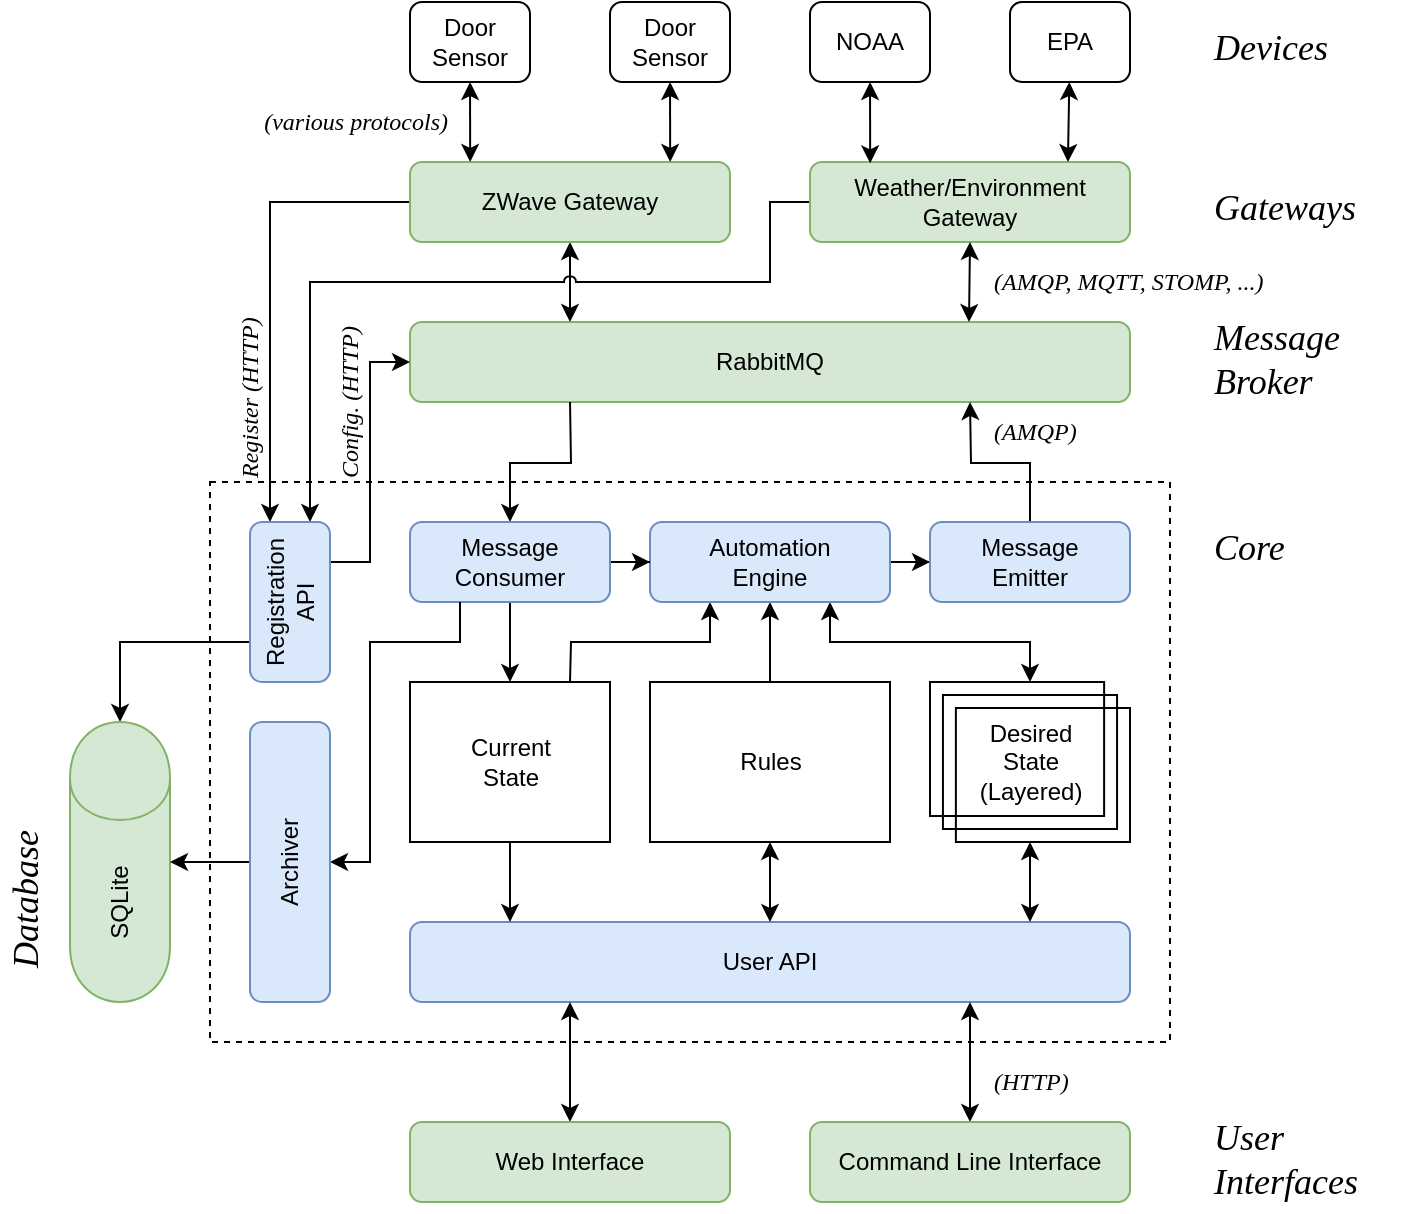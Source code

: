 <mxfile version="13.3.9" type="device"><diagram id="nyFlotmh9oRMmqSYARnF" name="Page-1"><mxGraphModel dx="946" dy="725" grid="1" gridSize="10" guides="1" tooltips="1" connect="1" arrows="1" fold="1" page="1" pageScale="1" pageWidth="850" pageHeight="1100" math="0" shadow="0"><root><mxCell id="0"/><mxCell id="1" parent="0"/><mxCell id="R3oFiwPBxOHr03Vyc30n-56" value="" style="rounded=0;whiteSpace=wrap;html=1;align=left;fillColor=none;dashed=1;" parent="1" vertex="1"><mxGeometry x="180" y="340" width="480" height="280" as="geometry"/></mxCell><mxCell id="MtfKd6-NrAOQEtamVdi_-2" value="RabbitMQ" style="rounded=1;whiteSpace=wrap;html=1;fillColor=#d5e8d4;strokeColor=#82b366;" parent="1" vertex="1"><mxGeometry x="280" y="260" width="360" height="40" as="geometry"/></mxCell><mxCell id="MtfKd6-NrAOQEtamVdi_-3" value="User API" style="rounded=1;whiteSpace=wrap;html=1;fillColor=#dae8fc;strokeColor=#6c8ebf;" parent="1" vertex="1"><mxGeometry x="280" y="560" width="360" height="40" as="geometry"/></mxCell><mxCell id="MtfKd6-NrAOQEtamVdi_-131" value="" style="edgeStyle=none;rounded=0;orthogonalLoop=1;jettySize=auto;html=1;startArrow=classic;startFill=1;endArrow=classic;endFill=1;" parent="1" source="MtfKd6-NrAOQEtamVdi_-15" edge="1"><mxGeometry relative="1" as="geometry"><mxPoint x="360" y="600" as="targetPoint"/></mxGeometry></mxCell><mxCell id="MtfKd6-NrAOQEtamVdi_-15" value="Web Interface&lt;br&gt;" style="rounded=1;whiteSpace=wrap;html=1;fillColor=#d5e8d4;strokeColor=#82b366;" parent="1" vertex="1"><mxGeometry x="280" y="660" width="160" height="40" as="geometry"/></mxCell><mxCell id="MtfKd6-NrAOQEtamVdi_-130" value="" style="edgeStyle=none;rounded=0;orthogonalLoop=1;jettySize=auto;html=1;startArrow=classic;startFill=1;endArrow=classic;endFill=1;" parent="1" source="MtfKd6-NrAOQEtamVdi_-23" edge="1"><mxGeometry relative="1" as="geometry"><mxPoint x="560" y="600" as="targetPoint"/></mxGeometry></mxCell><mxCell id="MtfKd6-NrAOQEtamVdi_-23" value="Command Line Interface&lt;br&gt;" style="rounded=1;whiteSpace=wrap;html=1;fillColor=#d5e8d4;align=center;strokeColor=#82b366;" parent="1" vertex="1"><mxGeometry x="480" y="660" width="160" height="40" as="geometry"/></mxCell><mxCell id="R3oFiwPBxOHr03Vyc30n-52" value="" style="edgeStyle=orthogonalEdgeStyle;rounded=0;jumpStyle=arc;orthogonalLoop=1;jettySize=auto;html=1;startArrow=classic;startFill=1;endArrow=classic;endFill=1;" parent="1" source="MtfKd6-NrAOQEtamVdi_-30" target="MtfKd6-NrAOQEtamVdi_-3" edge="1"><mxGeometry relative="1" as="geometry"><Array as="points"><mxPoint x="590" y="590"/><mxPoint x="590" y="590"/></Array></mxGeometry></mxCell><mxCell id="MtfKd6-NrAOQEtamVdi_-30" value="Desired&lt;br&gt;State &lt;br&gt;(Layered)" style="verticalLabelPosition=middle;verticalAlign=middle;html=1;shape=mxgraph.basic.layered_rect;dx=12.94;outlineConnect=0;fillColor=none;align=center;labelPosition=center;horizontal=1;" parent="1" vertex="1"><mxGeometry x="540" y="440" width="100" height="80" as="geometry"/></mxCell><mxCell id="R3oFiwPBxOHr03Vyc30n-51" value="" style="edgeStyle=orthogonalEdgeStyle;rounded=0;jumpStyle=arc;orthogonalLoop=1;jettySize=auto;html=1;startArrow=none;startFill=0;endArrow=classic;endFill=1;" parent="1" source="MtfKd6-NrAOQEtamVdi_-35" target="MtfKd6-NrAOQEtamVdi_-3" edge="1"><mxGeometry relative="1" as="geometry"><Array as="points"><mxPoint x="330" y="590"/><mxPoint x="330" y="590"/></Array></mxGeometry></mxCell><mxCell id="MtfKd6-NrAOQEtamVdi_-35" value="Current&lt;br&gt;State" style="verticalLabelPosition=middle;verticalAlign=middle;html=1;shape=mxgraph.basic.rect;fillColor=#ffffff;fillColor2=none;strokeColor=#000000;strokeWidth=1;size=20;indent=5;align=center;labelPosition=center;horizontal=1;" parent="1" vertex="1"><mxGeometry x="280" y="440" width="100" height="80" as="geometry"/></mxCell><mxCell id="R3oFiwPBxOHr03Vyc30n-50" value="" style="edgeStyle=orthogonalEdgeStyle;rounded=0;jumpStyle=arc;orthogonalLoop=1;jettySize=auto;html=1;startArrow=classic;startFill=1;endArrow=classic;endFill=1;" parent="1" source="MtfKd6-NrAOQEtamVdi_-87" target="MtfKd6-NrAOQEtamVdi_-3" edge="1"><mxGeometry relative="1" as="geometry"><Array as="points"><mxPoint x="460" y="580"/><mxPoint x="460" y="580"/></Array></mxGeometry></mxCell><mxCell id="W3caJ7bFQQksKsSQUs8t-7" value="" style="edgeStyle=orthogonalEdgeStyle;rounded=0;orthogonalLoop=1;jettySize=auto;html=1;startArrow=none;startFill=0;endArrow=classic;endFill=1;" edge="1" parent="1" source="MtfKd6-NrAOQEtamVdi_-87" target="MtfKd6-NrAOQEtamVdi_-88"><mxGeometry relative="1" as="geometry"/></mxCell><mxCell id="MtfKd6-NrAOQEtamVdi_-87" value="Rules&lt;br&gt;" style="verticalLabelPosition=middle;verticalAlign=middle;html=1;shape=mxgraph.basic.rect;fillColor=#ffffff;fillColor2=none;strokeColor=#000000;strokeWidth=1;size=20;indent=5;align=center;labelPosition=center;" parent="1" vertex="1"><mxGeometry x="400" y="440" width="120" height="80" as="geometry"/></mxCell><mxCell id="W3caJ7bFQQksKsSQUs8t-8" value="" style="edgeStyle=orthogonalEdgeStyle;rounded=0;orthogonalLoop=1;jettySize=auto;html=1;startArrow=none;startFill=0;endArrow=classic;endFill=1;" edge="1" parent="1" source="MtfKd6-NrAOQEtamVdi_-88" target="R3oFiwPBxOHr03Vyc30n-9"><mxGeometry relative="1" as="geometry"/></mxCell><mxCell id="W3caJ7bFQQksKsSQUs8t-12" style="edgeStyle=orthogonalEdgeStyle;rounded=0;orthogonalLoop=1;jettySize=auto;html=1;exitX=0.25;exitY=1;exitDx=0;exitDy=0;startArrow=classic;startFill=1;endArrow=none;endFill=0;" edge="1" parent="1" source="MtfKd6-NrAOQEtamVdi_-88"><mxGeometry relative="1" as="geometry"><mxPoint x="360" y="440" as="targetPoint"/></mxGeometry></mxCell><mxCell id="W3caJ7bFQQksKsSQUs8t-13" style="edgeStyle=orthogonalEdgeStyle;rounded=0;orthogonalLoop=1;jettySize=auto;html=1;exitX=0.75;exitY=1;exitDx=0;exitDy=0;startArrow=classic;startFill=1;endArrow=classic;endFill=1;" edge="1" parent="1" source="MtfKd6-NrAOQEtamVdi_-88"><mxGeometry relative="1" as="geometry"><mxPoint x="590" y="440" as="targetPoint"/><Array as="points"><mxPoint x="490" y="420"/><mxPoint x="590" y="420"/><mxPoint x="590" y="440"/></Array></mxGeometry></mxCell><mxCell id="MtfKd6-NrAOQEtamVdi_-88" value="Automation&lt;br&gt;Engine&lt;br&gt;" style="rounded=1;whiteSpace=wrap;html=1;fillColor=#dae8fc;align=center;strokeColor=#6c8ebf;" parent="1" vertex="1"><mxGeometry x="400" y="360" width="120" height="40" as="geometry"/></mxCell><mxCell id="MtfKd6-NrAOQEtamVdi_-129" value="" style="edgeStyle=none;rounded=0;orthogonalLoop=1;jettySize=auto;html=1;startArrow=classic;startFill=1;endArrow=classic;endFill=1;" parent="1" source="MtfKd6-NrAOQEtamVdi_-122" edge="1"><mxGeometry relative="1" as="geometry"><mxPoint x="360" y="260" as="targetPoint"/></mxGeometry></mxCell><mxCell id="YAmyOLTushULiPfH58Q6-3" style="edgeStyle=orthogonalEdgeStyle;rounded=0;jumpStyle=arc;orthogonalLoop=1;jettySize=auto;html=1;exitX=0;exitY=0.5;exitDx=0;exitDy=0;entryX=0.25;entryY=0;entryDx=0;entryDy=0;" parent="1" source="MtfKd6-NrAOQEtamVdi_-122" target="R3oFiwPBxOHr03Vyc30n-28" edge="1"><mxGeometry relative="1" as="geometry"/></mxCell><mxCell id="MtfKd6-NrAOQEtamVdi_-122" value="ZWave Gateway&lt;br&gt;" style="rounded=1;whiteSpace=wrap;html=1;fillColor=#d5e8d4;strokeColor=#82b366;" parent="1" vertex="1"><mxGeometry x="280" y="180" width="160" height="40" as="geometry"/></mxCell><mxCell id="MtfKd6-NrAOQEtamVdi_-126" value="" style="edgeStyle=none;rounded=0;orthogonalLoop=1;jettySize=auto;html=1;startArrow=classic;startFill=1;endArrow=classic;endFill=1;entryX=0.188;entryY=0;entryDx=0;entryDy=0;entryPerimeter=0;" parent="1" source="MtfKd6-NrAOQEtamVdi_-123" target="MtfKd6-NrAOQEtamVdi_-122" edge="1"><mxGeometry relative="1" as="geometry"><mxPoint x="310" y="130" as="targetPoint"/></mxGeometry></mxCell><mxCell id="MtfKd6-NrAOQEtamVdi_-123" value="Door&lt;br&gt;Sensor&lt;br&gt;" style="rounded=1;whiteSpace=wrap;html=1;" parent="1" vertex="1"><mxGeometry x="280" y="100" width="60" height="40" as="geometry"/></mxCell><mxCell id="MtfKd6-NrAOQEtamVdi_-125" value="" style="edgeStyle=none;rounded=0;orthogonalLoop=1;jettySize=auto;html=1;startArrow=classic;startFill=1;endArrow=classic;endFill=1;entryX=0.813;entryY=0;entryDx=0;entryDy=0;entryPerimeter=0;" parent="1" source="MtfKd6-NrAOQEtamVdi_-124" target="MtfKd6-NrAOQEtamVdi_-122" edge="1"><mxGeometry relative="1" as="geometry"><mxPoint x="410" y="140" as="targetPoint"/></mxGeometry></mxCell><mxCell id="MtfKd6-NrAOQEtamVdi_-124" value="Door&lt;br&gt;Sensor&lt;br&gt;" style="rounded=1;whiteSpace=wrap;html=1;" parent="1" vertex="1"><mxGeometry x="380" y="100" width="60" height="40" as="geometry"/></mxCell><mxCell id="YAmyOLTushULiPfH58Q6-4" style="edgeStyle=orthogonalEdgeStyle;rounded=0;jumpStyle=arc;orthogonalLoop=1;jettySize=auto;html=1;exitX=0;exitY=0.5;exitDx=0;exitDy=0;entryX=0.75;entryY=0;entryDx=0;entryDy=0;" parent="1" source="OB2HOh7Wm_sJz5mUgPdf-1" target="R3oFiwPBxOHr03Vyc30n-28" edge="1"><mxGeometry relative="1" as="geometry"><Array as="points"><mxPoint x="460" y="200"/><mxPoint x="460" y="240"/><mxPoint x="230" y="240"/></Array></mxGeometry></mxCell><mxCell id="OB2HOh7Wm_sJz5mUgPdf-1" value="Weather/Environment Gateway&lt;br&gt;" style="rounded=1;whiteSpace=wrap;html=1;fillColor=#d5e8d4;strokeColor=#82b366;" parent="1" vertex="1"><mxGeometry x="480" y="180" width="160" height="40" as="geometry"/></mxCell><mxCell id="OB2HOh7Wm_sJz5mUgPdf-2" value="" style="edgeStyle=none;rounded=0;orthogonalLoop=1;jettySize=auto;html=1;startArrow=classic;startFill=1;endArrow=classic;endFill=1;entryX=0.188;entryY=0.017;entryDx=0;entryDy=0;entryPerimeter=0;" parent="1" source="OB2HOh7Wm_sJz5mUgPdf-3" target="OB2HOh7Wm_sJz5mUgPdf-1" edge="1"><mxGeometry relative="1" as="geometry"><mxPoint x="510" y="130" as="targetPoint"/></mxGeometry></mxCell><mxCell id="OB2HOh7Wm_sJz5mUgPdf-3" value="NOAA&lt;br&gt;" style="rounded=1;whiteSpace=wrap;html=1;" parent="1" vertex="1"><mxGeometry x="480" y="100" width="60" height="40" as="geometry"/></mxCell><mxCell id="OB2HOh7Wm_sJz5mUgPdf-4" value="" style="edgeStyle=none;rounded=0;orthogonalLoop=1;jettySize=auto;html=1;startArrow=classic;startFill=1;endArrow=classic;endFill=1;entryX=0.806;entryY=0;entryDx=0;entryDy=0;entryPerimeter=0;" parent="1" source="OB2HOh7Wm_sJz5mUgPdf-5" target="OB2HOh7Wm_sJz5mUgPdf-1" edge="1"><mxGeometry relative="1" as="geometry"><mxPoint x="610" y="140" as="targetPoint"/></mxGeometry></mxCell><mxCell id="OB2HOh7Wm_sJz5mUgPdf-5" value="EPA&lt;br&gt;" style="rounded=1;whiteSpace=wrap;html=1;" parent="1" vertex="1"><mxGeometry x="580" y="100" width="60" height="40" as="geometry"/></mxCell><mxCell id="OB2HOh7Wm_sJz5mUgPdf-12" value="" style="edgeStyle=none;rounded=0;orthogonalLoop=1;jettySize=auto;html=1;startArrow=classic;startFill=1;endArrow=classic;endFill=1;" parent="1" edge="1"><mxGeometry relative="1" as="geometry"><mxPoint x="559.5" y="260" as="targetPoint"/><mxPoint x="560" y="220" as="sourcePoint"/></mxGeometry></mxCell><mxCell id="uU05n5d9MdpaISkNptbO-14" value="" style="edgeStyle=orthogonalEdgeStyle;rounded=0;orthogonalLoop=1;jettySize=auto;html=1;" parent="1" edge="1"><mxGeometry relative="1" as="geometry"><Array as="points"><mxPoint x="120" y="410"/><mxPoint x="120" y="410"/></Array><mxPoint x="160" y="410" as="sourcePoint"/></mxGeometry></mxCell><mxCell id="QIztM4St6ZhZZ24SG2eG-1" value="&lt;font style=&quot;font-size: 18px;&quot;&gt;&lt;span style=&quot;font-size: 18px;&quot;&gt;&lt;i style=&quot;font-size: 18px;&quot;&gt;Devices&lt;/i&gt;&lt;/span&gt;&lt;/font&gt;" style="text;html=1;resizable=0;points=[];autosize=1;align=left;verticalAlign=top;spacingTop=-4;fontStyle=0;fontFamily=Georgia;fontSize=18;" parent="1" vertex="1"><mxGeometry x="680" y="110" width="80" height="20" as="geometry"/></mxCell><mxCell id="QIztM4St6ZhZZ24SG2eG-2" value="&lt;font style=&quot;font-size: 18px;&quot;&gt;&lt;span style=&quot;font-size: 18px;&quot;&gt;&lt;i style=&quot;font-size: 18px;&quot;&gt;Gateways&lt;/i&gt;&lt;/span&gt;&lt;/font&gt;" style="text;html=1;resizable=0;points=[];autosize=1;align=left;verticalAlign=top;spacingTop=-4;fontStyle=0;fontFamily=Georgia;fontSize=18;" parent="1" vertex="1"><mxGeometry x="680" y="190" width="90" height="20" as="geometry"/></mxCell><mxCell id="QIztM4St6ZhZZ24SG2eG-3" value="&lt;font style=&quot;font-size: 18px&quot;&gt;&lt;span style=&quot;font-size: 18px&quot;&gt;&lt;i style=&quot;font-size: 18px&quot;&gt;Message &lt;br&gt;Broker&lt;br&gt;&lt;/i&gt;&lt;/span&gt;&lt;/font&gt;" style="text;html=1;resizable=0;points=[];autosize=1;align=left;verticalAlign=top;spacingTop=-4;fontStyle=0;fontFamily=Georgia;fontSize=18;" parent="1" vertex="1"><mxGeometry x="680" y="255" width="90" height="50" as="geometry"/></mxCell><mxCell id="QIztM4St6ZhZZ24SG2eG-4" value="&lt;span style=&quot;font-size: 18px&quot;&gt;&lt;span style=&quot;font-size: 18px&quot;&gt;&lt;i style=&quot;font-size: 18px&quot;&gt;User &lt;br&gt;Interfaces&lt;/i&gt;&lt;/span&gt;&lt;/span&gt;" style="text;html=1;resizable=0;points=[];autosize=1;align=left;verticalAlign=top;spacingTop=-4;fontStyle=0;fontFamily=Georgia;fontSize=18;" parent="1" vertex="1"><mxGeometry x="680" y="655" width="100" height="50" as="geometry"/></mxCell><mxCell id="R3oFiwPBxOHr03Vyc30n-2" value="&lt;font face=&quot;Georgia&quot; style=&quot;font-size: 12px&quot;&gt;&lt;i&gt;(various protocols)&lt;/i&gt;&lt;/font&gt;" style="text;html=1;align=right;verticalAlign=middle;resizable=0;points=[];autosize=1;" parent="1" vertex="1"><mxGeometry x="180" y="150" width="120" height="20" as="geometry"/></mxCell><mxCell id="R3oFiwPBxOHr03Vyc30n-3" value="&lt;font face=&quot;Georgia&quot; style=&quot;font-size: 12px&quot;&gt;&lt;i&gt;(AMQP, MQTT, STOMP, ...)&lt;/i&gt;&lt;/font&gt;" style="text;html=1;align=left;verticalAlign=middle;resizable=0;points=[];autosize=1;" parent="1" vertex="1"><mxGeometry x="570" y="230" width="160" height="20" as="geometry"/></mxCell><mxCell id="R3oFiwPBxOHr03Vyc30n-7" value="&lt;font face=&quot;Georgia&quot; style=&quot;font-size: 12px&quot;&gt;&lt;i&gt;(AMQP)&lt;/i&gt;&lt;/font&gt;" style="text;html=1;align=left;verticalAlign=middle;resizable=0;points=[];autosize=1;" parent="1" vertex="1"><mxGeometry x="570" y="305" width="60" height="20" as="geometry"/></mxCell><mxCell id="R3oFiwPBxOHr03Vyc30n-27" value="" style="edgeStyle=orthogonalEdgeStyle;rounded=0;orthogonalLoop=1;jettySize=auto;html=1;" parent="1" target="R3oFiwPBxOHr03Vyc30n-8" edge="1"><mxGeometry relative="1" as="geometry"><mxPoint x="360" y="300" as="sourcePoint"/></mxGeometry></mxCell><mxCell id="W3caJ7bFQQksKsSQUs8t-9" value="" style="edgeStyle=orthogonalEdgeStyle;rounded=0;orthogonalLoop=1;jettySize=auto;html=1;startArrow=none;startFill=0;endArrow=classic;endFill=1;" edge="1" parent="1" source="R3oFiwPBxOHr03Vyc30n-8" target="MtfKd6-NrAOQEtamVdi_-35"><mxGeometry relative="1" as="geometry"/></mxCell><mxCell id="W3caJ7bFQQksKsSQUs8t-10" value="" style="edgeStyle=orthogonalEdgeStyle;rounded=0;orthogonalLoop=1;jettySize=auto;html=1;startArrow=none;startFill=0;endArrow=classic;endFill=1;" edge="1" parent="1" source="R3oFiwPBxOHr03Vyc30n-8" target="MtfKd6-NrAOQEtamVdi_-88"><mxGeometry relative="1" as="geometry"/></mxCell><mxCell id="R3oFiwPBxOHr03Vyc30n-8" value="Message&lt;br&gt;Consumer" style="rounded=1;whiteSpace=wrap;html=1;fillColor=#dae8fc;align=center;strokeColor=#6c8ebf;" parent="1" vertex="1"><mxGeometry x="280" y="360" width="100" height="40" as="geometry"/></mxCell><mxCell id="R3oFiwPBxOHr03Vyc30n-24" value="" style="edgeStyle=orthogonalEdgeStyle;rounded=0;orthogonalLoop=1;jettySize=auto;html=1;" parent="1" source="R3oFiwPBxOHr03Vyc30n-9" edge="1"><mxGeometry relative="1" as="geometry"><mxPoint x="560" y="300" as="targetPoint"/></mxGeometry></mxCell><mxCell id="R3oFiwPBxOHr03Vyc30n-9" value="Message&lt;br&gt;Emitter" style="rounded=1;whiteSpace=wrap;html=1;fillColor=#dae8fc;align=center;strokeColor=#6c8ebf;" parent="1" vertex="1"><mxGeometry x="540" y="360" width="100" height="40" as="geometry"/></mxCell><mxCell id="QWrvrW-KcpCRDIlNzF4v-3" style="edgeStyle=orthogonalEdgeStyle;rounded=0;orthogonalLoop=1;jettySize=auto;html=1;exitX=1;exitY=0.25;exitDx=0;exitDy=0;entryX=0;entryY=0.5;entryDx=0;entryDy=0;" parent="1" source="R3oFiwPBxOHr03Vyc30n-28" target="MtfKd6-NrAOQEtamVdi_-2" edge="1"><mxGeometry relative="1" as="geometry"/></mxCell><mxCell id="YAmyOLTushULiPfH58Q6-5" style="edgeStyle=orthogonalEdgeStyle;rounded=0;jumpStyle=arc;orthogonalLoop=1;jettySize=auto;html=1;exitX=0;exitY=0.75;exitDx=0;exitDy=0;entryX=0.5;entryY=0;entryDx=0;entryDy=0;" parent="1" source="R3oFiwPBxOHr03Vyc30n-28" target="R3oFiwPBxOHr03Vyc30n-39" edge="1"><mxGeometry relative="1" as="geometry"><Array as="points"><mxPoint x="135" y="420"/></Array></mxGeometry></mxCell><mxCell id="R3oFiwPBxOHr03Vyc30n-28" value="Registration API" style="rounded=1;whiteSpace=wrap;html=1;fillColor=#dae8fc;align=center;strokeColor=#6c8ebf;horizontal=0;" parent="1" vertex="1"><mxGeometry x="200" y="360" width="40" height="80" as="geometry"/></mxCell><mxCell id="R3oFiwPBxOHr03Vyc30n-29" value="&lt;font face=&quot;Georgia&quot; style=&quot;font-size: 12px&quot;&gt;&lt;i&gt;(HTTP)&lt;/i&gt;&lt;/font&gt;" style="text;html=1;align=left;verticalAlign=middle;resizable=0;points=[];autosize=1;" parent="1" vertex="1"><mxGeometry x="570" y="630" width="60" height="20" as="geometry"/></mxCell><mxCell id="R3oFiwPBxOHr03Vyc30n-37" value="&lt;font face=&quot;Georgia&quot; style=&quot;font-size: 12px&quot;&gt;&lt;i&gt;Register (HTTP)&lt;/i&gt;&lt;/font&gt;" style="text;html=1;align=left;verticalAlign=middle;resizable=0;points=[];autosize=1;rotation=-90;" parent="1" vertex="1"><mxGeometry x="150" y="280" width="100" height="20" as="geometry"/></mxCell><mxCell id="R3oFiwPBxOHr03Vyc30n-39" value="SQLite" style="shape=cylinder;whiteSpace=wrap;html=1;boundedLbl=1;backgroundOutline=1;align=center;horizontal=0;fillColor=#d5e8d4;strokeColor=#82b366;" parent="1" vertex="1"><mxGeometry x="110" y="460" width="50" height="140" as="geometry"/></mxCell><mxCell id="R3oFiwPBxOHr03Vyc30n-57" value="&lt;font style=&quot;font-size: 18px&quot;&gt;&lt;span style=&quot;font-size: 18px&quot;&gt;&lt;i style=&quot;font-size: 18px&quot;&gt;Core&lt;br&gt;&lt;/i&gt;&lt;/span&gt;&lt;/font&gt;" style="text;html=1;resizable=0;points=[];autosize=1;align=left;verticalAlign=top;spacingTop=-4;fontStyle=0;fontFamily=Georgia;fontSize=18;" parent="1" vertex="1"><mxGeometry x="680" y="360" width="50" height="20" as="geometry"/></mxCell><mxCell id="QWrvrW-KcpCRDIlNzF4v-4" value="&lt;font face=&quot;Georgia&quot; style=&quot;font-size: 12px&quot;&gt;&lt;i&gt;Config. (HTTP)&lt;/i&gt;&lt;/font&gt;" style="text;html=1;align=left;verticalAlign=middle;resizable=0;points=[];autosize=1;rotation=-90;" parent="1" vertex="1"><mxGeometry x="200" y="280" width="100" height="20" as="geometry"/></mxCell><mxCell id="W3caJ7bFQQksKsSQUs8t-16" value="" style="edgeStyle=orthogonalEdgeStyle;rounded=0;orthogonalLoop=1;jettySize=auto;html=1;startArrow=none;startFill=0;endArrow=classic;endFill=1;" edge="1" parent="1" source="QWrvrW-KcpCRDIlNzF4v-6" target="R3oFiwPBxOHr03Vyc30n-39"><mxGeometry relative="1" as="geometry"/></mxCell><mxCell id="W3caJ7bFQQksKsSQUs8t-17" style="edgeStyle=orthogonalEdgeStyle;rounded=0;orthogonalLoop=1;jettySize=auto;html=1;exitX=1;exitY=0.5;exitDx=0;exitDy=0;entryX=0.25;entryY=1;entryDx=0;entryDy=0;startArrow=classic;startFill=1;endArrow=none;endFill=0;" edge="1" parent="1" source="QWrvrW-KcpCRDIlNzF4v-6" target="R3oFiwPBxOHr03Vyc30n-8"><mxGeometry relative="1" as="geometry"><Array as="points"><mxPoint x="260" y="530"/><mxPoint x="260" y="420"/><mxPoint x="305" y="420"/></Array></mxGeometry></mxCell><mxCell id="QWrvrW-KcpCRDIlNzF4v-6" value="Archiver" style="rounded=1;whiteSpace=wrap;html=1;fillColor=#dae8fc;align=center;strokeColor=#6c8ebf;horizontal=0;" parent="1" vertex="1"><mxGeometry x="200" y="460" width="40" height="140" as="geometry"/></mxCell><mxCell id="YAmyOLTushULiPfH58Q6-6" value="&lt;font style=&quot;font-size: 18px&quot;&gt;&lt;span style=&quot;font-size: 18px&quot;&gt;&lt;i style=&quot;font-size: 18px&quot;&gt;Database&lt;br&gt;&lt;/i&gt;&lt;/span&gt;&lt;/font&gt;" style="text;html=1;resizable=0;points=[];autosize=1;align=left;verticalAlign=top;spacingTop=-4;fontStyle=0;fontFamily=Georgia;fontSize=18;horizontal=1;rotation=-90;" parent="1" vertex="1"><mxGeometry x="40" y="530" width="90" height="20" as="geometry"/></mxCell></root></mxGraphModel></diagram></mxfile>